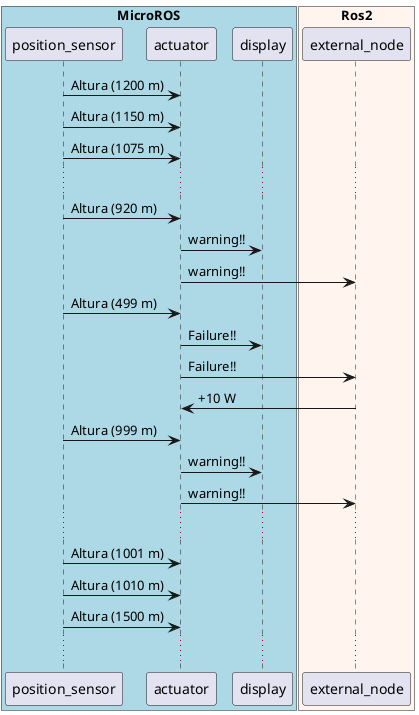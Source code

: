 @startuml
    box "MicroROS" #LightBlue
	    participant position_sensor
	    participant actuator
	    participant display
    end box
        
    box "Ros2" #SeaShell
	    participant external_node
    end box
    
    position_sensor ->  actuator: Altura (1200 m)
    position_sensor ->  actuator: Altura (1150 m)
    position_sensor ->  actuator: Altura (1075 m)
    ...
    position_sensor ->  actuator: Altura (920 m)
    actuator -> display : warning!!
    actuator -> external_node: warning!!
    
    position_sensor ->  actuator: Altura (499 m)
    actuator -> display : Failure!!
    actuator -> external_node: Failure!!
    external_node -> actuator: +10 W

    position_sensor ->  actuator: Altura (999 m)
    actuator -> display : warning!!
    actuator -> external_node: warning!!

    ...
    position_sensor ->  actuator: Altura (1001 m)
    position_sensor ->  actuator: Altura (1010 m)
    position_sensor ->  actuator: Altura (1500 m)
    ...    
@enduml
